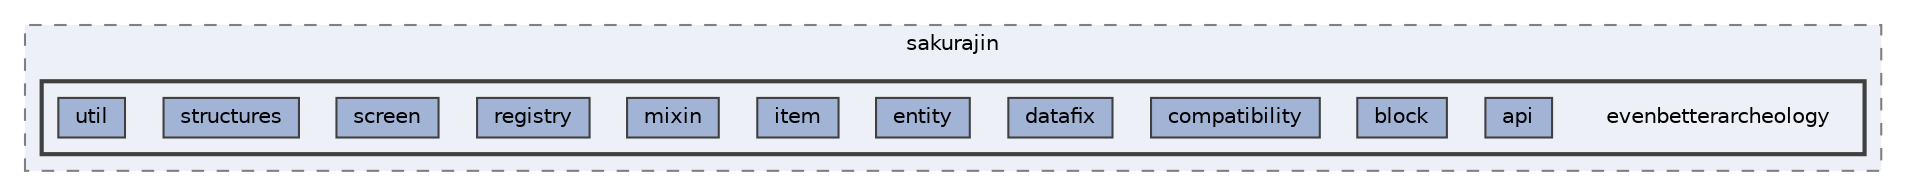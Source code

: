 digraph "evenbetterarcheology"
{
 // LATEX_PDF_SIZE
  bgcolor="transparent";
  edge [fontname=Helvetica,fontsize=10,labelfontname=Helvetica,labelfontsize=10];
  node [fontname=Helvetica,fontsize=10,shape=box,height=0.2,width=0.4];
  compound=true
  subgraph clusterdir_e766e2ff9d7b99e1dc541850a451fd54 {
    graph [ bgcolor="#edf0f7", pencolor="grey50", label="sakurajin", fontname=Helvetica,fontsize=10 style="filled,dashed", URL="dir_e766e2ff9d7b99e1dc541850a451fd54.html",tooltip=""]
  subgraph clusterdir_4459306ccf045a10653468607035c2c5 {
    graph [ bgcolor="#edf0f7", pencolor="grey25", label="", fontname=Helvetica,fontsize=10 style="filled,bold", URL="dir_4459306ccf045a10653468607035c2c5.html",tooltip=""]
    dir_4459306ccf045a10653468607035c2c5 [shape=plaintext, label="evenbetterarcheology"];
  dir_57799d9d50d0036b87fa9ec9caa8eebf [label="api", fillcolor="#a2b4d6", color="grey25", style="filled", URL="dir_57799d9d50d0036b87fa9ec9caa8eebf.html",tooltip=""];
  dir_1738a2a0b38ad0c4c8a19b37b3593541 [label="block", fillcolor="#a2b4d6", color="grey25", style="filled", URL="dir_1738a2a0b38ad0c4c8a19b37b3593541.html",tooltip=""];
  dir_43d856a9607318a24ff78460221f87c7 [label="compatibility", fillcolor="#a2b4d6", color="grey25", style="filled", URL="dir_43d856a9607318a24ff78460221f87c7.html",tooltip=""];
  dir_4948e0111e013f3bb1727e5e83dbb0e2 [label="datafix", fillcolor="#a2b4d6", color="grey25", style="filled", URL="dir_4948e0111e013f3bb1727e5e83dbb0e2.html",tooltip=""];
  dir_633912bb04ff9898484493ef4b78db89 [label="entity", fillcolor="#a2b4d6", color="grey25", style="filled", URL="dir_633912bb04ff9898484493ef4b78db89.html",tooltip=""];
  dir_119f13e9235d6949e8665af64b5cba82 [label="item", fillcolor="#a2b4d6", color="grey25", style="filled", URL="dir_119f13e9235d6949e8665af64b5cba82.html",tooltip=""];
  dir_e2923f6eb5bee160416695ae6f614e84 [label="mixin", fillcolor="#a2b4d6", color="grey25", style="filled", URL="dir_e2923f6eb5bee160416695ae6f614e84.html",tooltip=""];
  dir_2e0c957d422ee0307fe60e25e8441260 [label="registry", fillcolor="#a2b4d6", color="grey25", style="filled", URL="dir_2e0c957d422ee0307fe60e25e8441260.html",tooltip=""];
  dir_5872fc0dcae002c71a14de3c65869135 [label="screen", fillcolor="#a2b4d6", color="grey25", style="filled", URL="dir_5872fc0dcae002c71a14de3c65869135.html",tooltip=""];
  dir_5d752779261a40c96170304cafcaa0a8 [label="structures", fillcolor="#a2b4d6", color="grey25", style="filled", URL="dir_5d752779261a40c96170304cafcaa0a8.html",tooltip=""];
  dir_0867bf94c6c743cad52f031635e5df48 [label="util", fillcolor="#a2b4d6", color="grey25", style="filled", URL="dir_0867bf94c6c743cad52f031635e5df48.html",tooltip=""];
  }
  }
}
